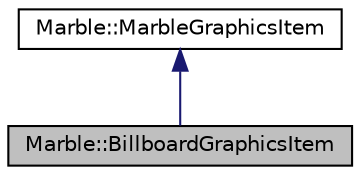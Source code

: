 digraph "Marble::BillboardGraphicsItem"
{
  edge [fontname="Helvetica",fontsize="10",labelfontname="Helvetica",labelfontsize="10"];
  node [fontname="Helvetica",fontsize="10",shape=record];
  Node1 [label="Marble::BillboardGraphicsItem",height=0.2,width=0.4,color="black", fillcolor="grey75", style="filled" fontcolor="black"];
  Node2 -> Node1 [dir="back",color="midnightblue",fontsize="10",style="solid",fontname="Helvetica"];
  Node2 [label="Marble::MarbleGraphicsItem",height=0.2,width=0.4,color="black", fillcolor="white", style="filled",URL="$class_marble_1_1_marble_graphics_item.html"];
}
